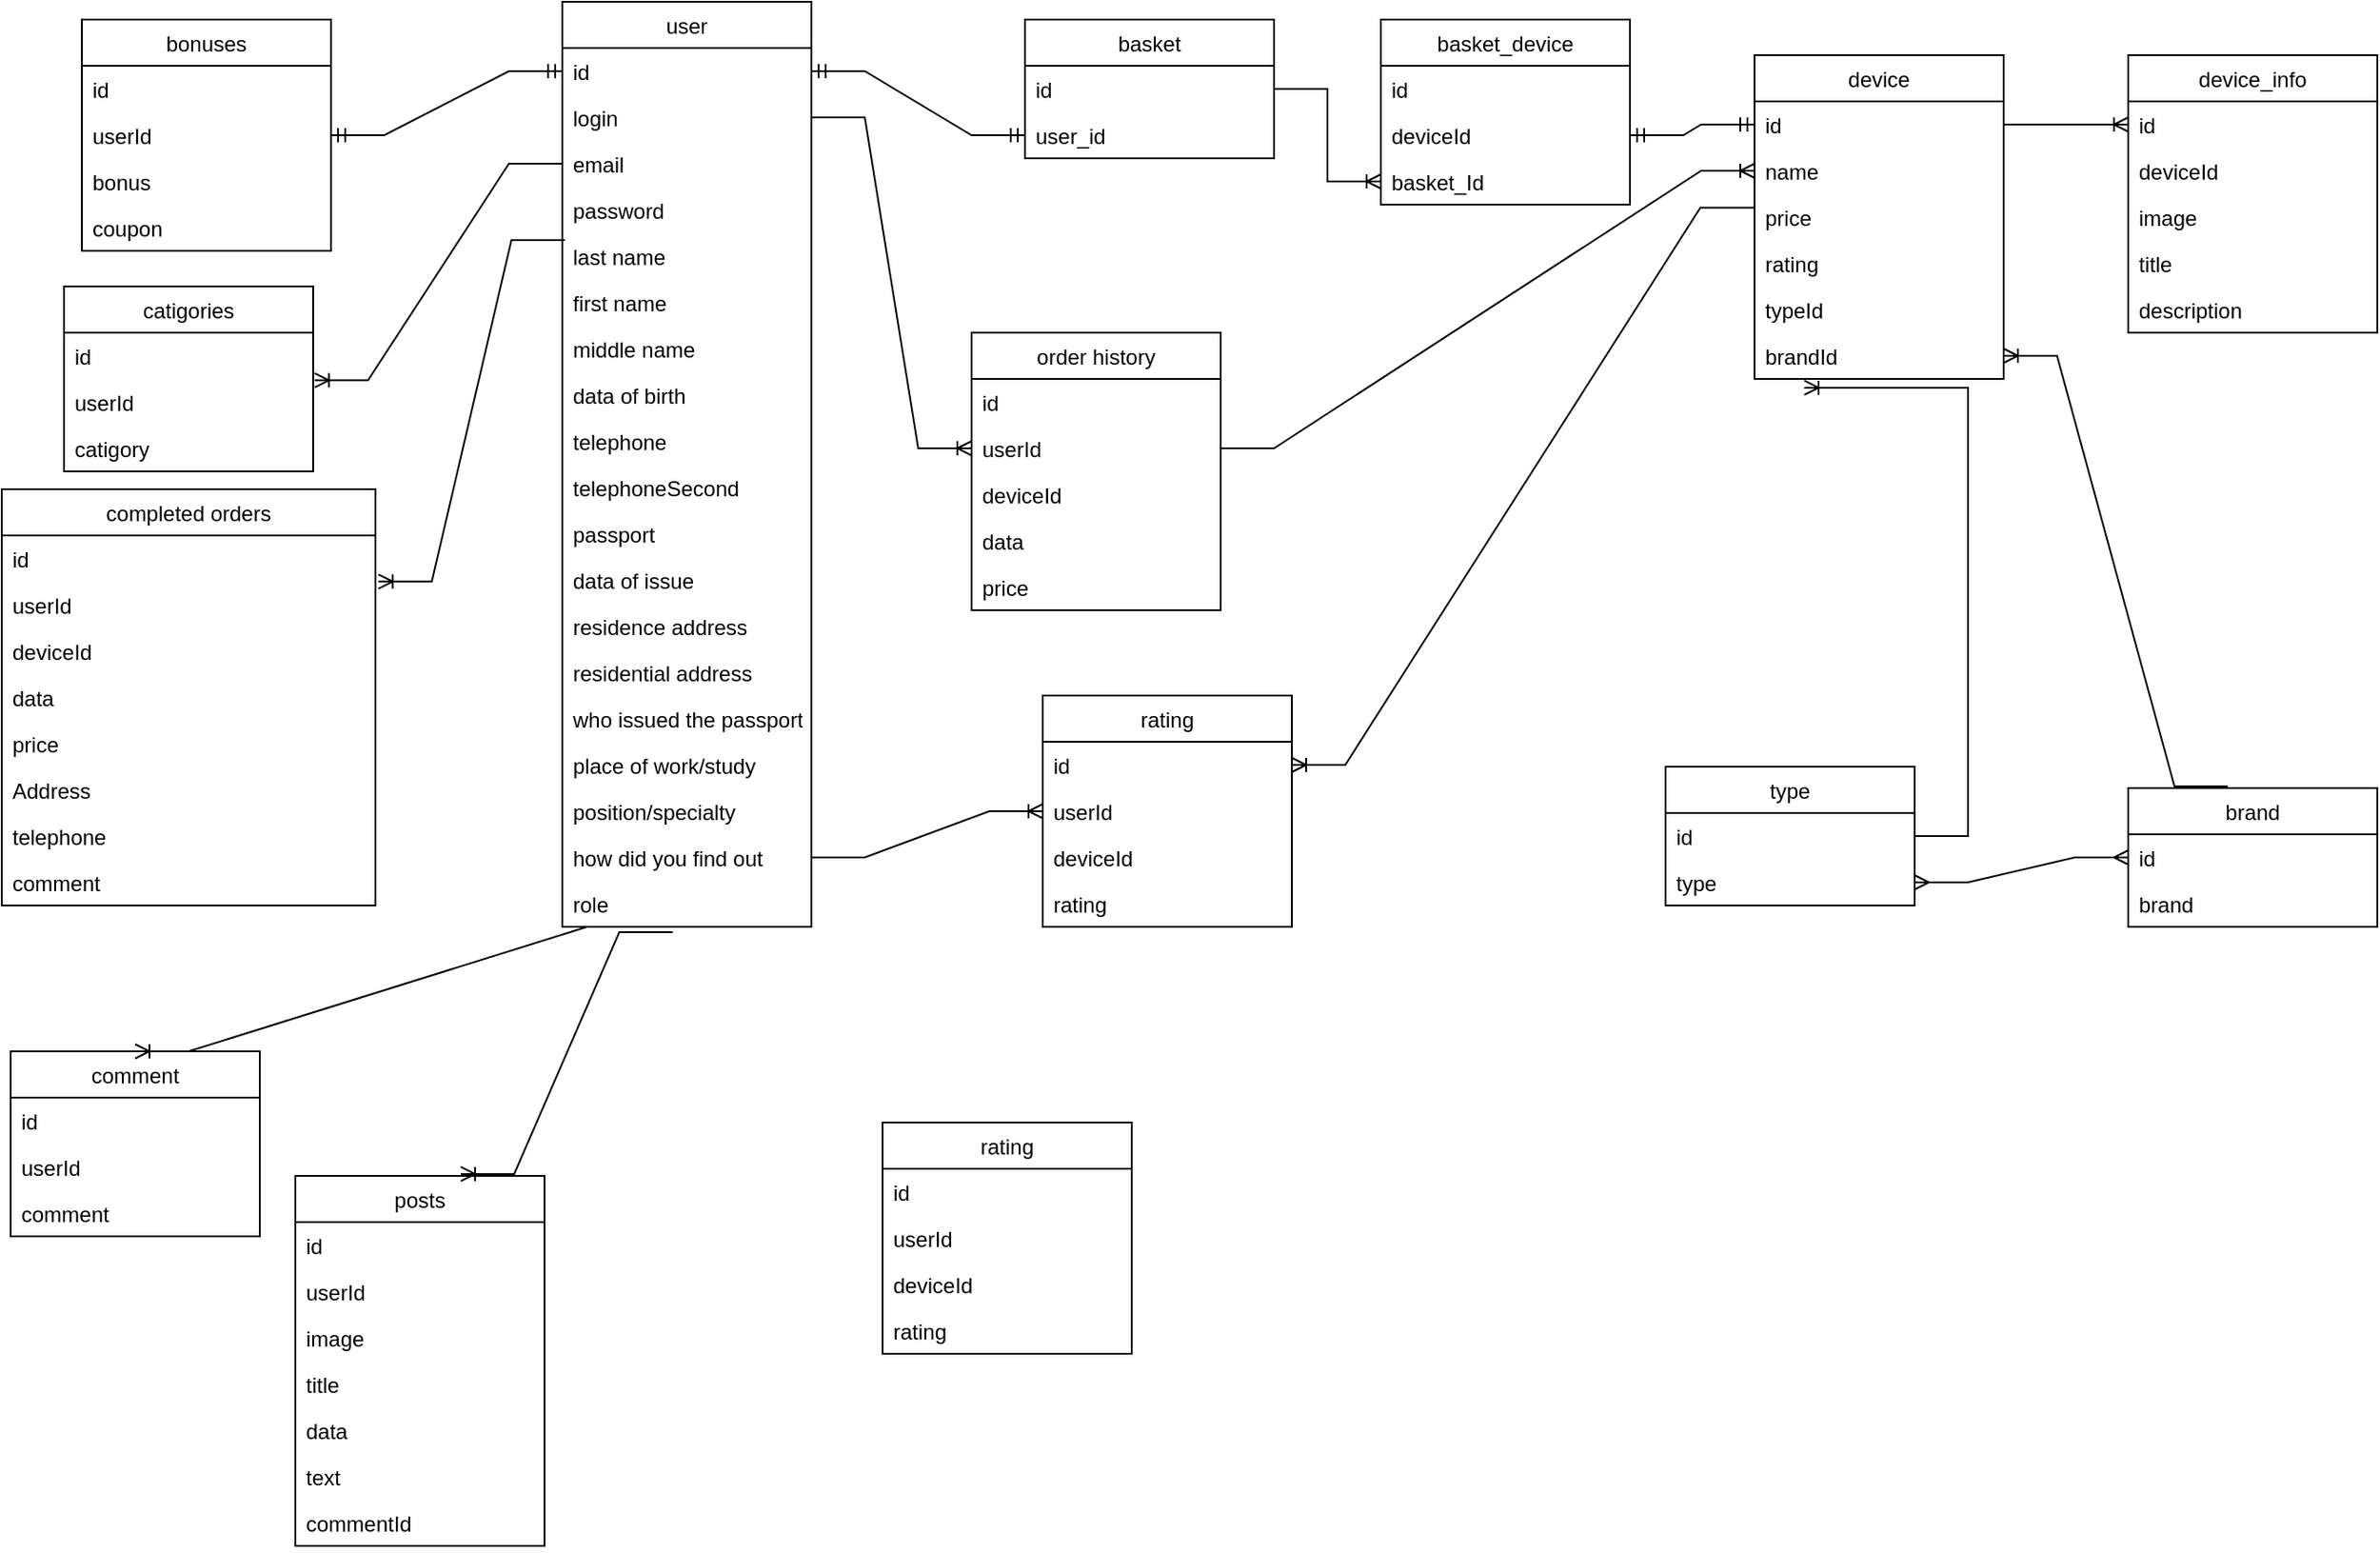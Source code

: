 <mxfile version="20.3.2" type="device" pages="2"><diagram id="C5RBs43oDa-KdzZeNtuy" name="Page-1"><mxGraphModel dx="1422" dy="794" grid="1" gridSize="10" guides="1" tooltips="1" connect="1" arrows="1" fold="1" page="1" pageScale="1" pageWidth="827" pageHeight="1169" math="0" shadow="0"><root><mxCell id="WIyWlLk6GJQsqaUBKTNV-0"/><mxCell id="WIyWlLk6GJQsqaUBKTNV-1" parent="WIyWlLk6GJQsqaUBKTNV-0"/><mxCell id="ghNdLfdbxL39OZwg7g19-14" value="user" style="swimlane;fontStyle=0;childLayout=stackLayout;horizontal=1;startSize=26;fillColor=none;horizontalStack=0;resizeParent=1;resizeParentMax=0;resizeLast=0;collapsible=1;marginBottom=0;" parent="WIyWlLk6GJQsqaUBKTNV-1" vertex="1"><mxGeometry x="370" y="90" width="140" height="520" as="geometry"/></mxCell><mxCell id="ghNdLfdbxL39OZwg7g19-15" value="id  " style="text;strokeColor=none;fillColor=none;align=left;verticalAlign=top;spacingLeft=4;spacingRight=4;overflow=hidden;rotatable=0;points=[[0,0.5],[1,0.5]];portConstraint=eastwest;" parent="ghNdLfdbxL39OZwg7g19-14" vertex="1"><mxGeometry y="26" width="140" height="26" as="geometry"/></mxCell><mxCell id="Iw-RVGYDjpEjKt_7zgf0-0" value="login" style="text;strokeColor=none;fillColor=none;align=left;verticalAlign=top;spacingLeft=4;spacingRight=4;overflow=hidden;rotatable=0;points=[[0,0.5],[1,0.5]];portConstraint=eastwest;" parent="ghNdLfdbxL39OZwg7g19-14" vertex="1"><mxGeometry y="52" width="140" height="26" as="geometry"/></mxCell><mxCell id="ghNdLfdbxL39OZwg7g19-16" value="email" style="text;strokeColor=none;fillColor=none;align=left;verticalAlign=top;spacingLeft=4;spacingRight=4;overflow=hidden;rotatable=0;points=[[0,0.5],[1,0.5]];portConstraint=eastwest;" parent="ghNdLfdbxL39OZwg7g19-14" vertex="1"><mxGeometry y="78" width="140" height="26" as="geometry"/></mxCell><mxCell id="ghNdLfdbxL39OZwg7g19-17" value="password" style="text;strokeColor=none;fillColor=none;align=left;verticalAlign=top;spacingLeft=4;spacingRight=4;overflow=hidden;rotatable=0;points=[[0,0.5],[1,0.5]];portConstraint=eastwest;" parent="ghNdLfdbxL39OZwg7g19-14" vertex="1"><mxGeometry y="104" width="140" height="26" as="geometry"/></mxCell><mxCell id="gpBPi2qCljNXhKlJ2-gn-1" value="last name" style="text;strokeColor=none;fillColor=none;align=left;verticalAlign=top;spacingLeft=4;spacingRight=4;overflow=hidden;rotatable=0;points=[[0,0.5],[1,0.5]];portConstraint=eastwest;" parent="ghNdLfdbxL39OZwg7g19-14" vertex="1"><mxGeometry y="130" width="140" height="26" as="geometry"/></mxCell><mxCell id="gpBPi2qCljNXhKlJ2-gn-2" value="first name" style="text;strokeColor=none;fillColor=none;align=left;verticalAlign=top;spacingLeft=4;spacingRight=4;overflow=hidden;rotatable=0;points=[[0,0.5],[1,0.5]];portConstraint=eastwest;" parent="ghNdLfdbxL39OZwg7g19-14" vertex="1"><mxGeometry y="156" width="140" height="26" as="geometry"/></mxCell><mxCell id="gpBPi2qCljNXhKlJ2-gn-3" value="middle name" style="text;strokeColor=none;fillColor=none;align=left;verticalAlign=top;spacingLeft=4;spacingRight=4;overflow=hidden;rotatable=0;points=[[0,0.5],[1,0.5]];portConstraint=eastwest;" parent="ghNdLfdbxL39OZwg7g19-14" vertex="1"><mxGeometry y="182" width="140" height="26" as="geometry"/></mxCell><mxCell id="gpBPi2qCljNXhKlJ2-gn-4" value="data of birth" style="text;strokeColor=none;fillColor=none;align=left;verticalAlign=top;spacingLeft=4;spacingRight=4;overflow=hidden;rotatable=0;points=[[0,0.5],[1,0.5]];portConstraint=eastwest;" parent="ghNdLfdbxL39OZwg7g19-14" vertex="1"><mxGeometry y="208" width="140" height="26" as="geometry"/></mxCell><mxCell id="gpBPi2qCljNXhKlJ2-gn-6" value="telephone" style="text;strokeColor=none;fillColor=none;align=left;verticalAlign=top;spacingLeft=4;spacingRight=4;overflow=hidden;rotatable=0;points=[[0,0.5],[1,0.5]];portConstraint=eastwest;" parent="ghNdLfdbxL39OZwg7g19-14" vertex="1"><mxGeometry y="234" width="140" height="26" as="geometry"/></mxCell><mxCell id="CqjVmgYUtNR0lFcBKLjJ-0" value="telephoneSecond" style="text;strokeColor=none;fillColor=none;align=left;verticalAlign=top;spacingLeft=4;spacingRight=4;overflow=hidden;rotatable=0;points=[[0,0.5],[1,0.5]];portConstraint=eastwest;" vertex="1" parent="ghNdLfdbxL39OZwg7g19-14"><mxGeometry y="260" width="140" height="26" as="geometry"/></mxCell><mxCell id="gpBPi2qCljNXhKlJ2-gn-8" value="passport" style="text;strokeColor=none;fillColor=none;align=left;verticalAlign=top;spacingLeft=4;spacingRight=4;overflow=hidden;rotatable=0;points=[[0,0.5],[1,0.5]];portConstraint=eastwest;" parent="ghNdLfdbxL39OZwg7g19-14" vertex="1"><mxGeometry y="286" width="140" height="26" as="geometry"/></mxCell><mxCell id="gpBPi2qCljNXhKlJ2-gn-7" value="data of issue" style="text;strokeColor=none;fillColor=none;align=left;verticalAlign=top;spacingLeft=4;spacingRight=4;overflow=hidden;rotatable=0;points=[[0,0.5],[1,0.5]];portConstraint=eastwest;" parent="ghNdLfdbxL39OZwg7g19-14" vertex="1"><mxGeometry y="312" width="140" height="26" as="geometry"/></mxCell><mxCell id="gpBPi2qCljNXhKlJ2-gn-9" value="residence address" style="text;strokeColor=none;fillColor=none;align=left;verticalAlign=top;spacingLeft=4;spacingRight=4;overflow=hidden;rotatable=0;points=[[0,0.5],[1,0.5]];portConstraint=eastwest;" parent="ghNdLfdbxL39OZwg7g19-14" vertex="1"><mxGeometry y="338" width="140" height="26" as="geometry"/></mxCell><mxCell id="gpBPi2qCljNXhKlJ2-gn-10" value="residential address" style="text;strokeColor=none;fillColor=none;align=left;verticalAlign=top;spacingLeft=4;spacingRight=4;overflow=hidden;rotatable=0;points=[[0,0.5],[1,0.5]];portConstraint=eastwest;" parent="ghNdLfdbxL39OZwg7g19-14" vertex="1"><mxGeometry y="364" width="140" height="26" as="geometry"/></mxCell><mxCell id="gpBPi2qCljNXhKlJ2-gn-12" value="who issued the passport" style="text;strokeColor=none;fillColor=none;align=left;verticalAlign=top;spacingLeft=4;spacingRight=4;overflow=hidden;rotatable=0;points=[[0,0.5],[1,0.5]];portConstraint=eastwest;" parent="ghNdLfdbxL39OZwg7g19-14" vertex="1"><mxGeometry y="390" width="140" height="26" as="geometry"/></mxCell><mxCell id="gpBPi2qCljNXhKlJ2-gn-14" value="place of work/study" style="text;strokeColor=none;fillColor=none;align=left;verticalAlign=top;spacingLeft=4;spacingRight=4;overflow=hidden;rotatable=0;points=[[0,0.5],[1,0.5]];portConstraint=eastwest;" parent="ghNdLfdbxL39OZwg7g19-14" vertex="1"><mxGeometry y="416" width="140" height="26" as="geometry"/></mxCell><mxCell id="gpBPi2qCljNXhKlJ2-gn-13" value="position/specialty" style="text;strokeColor=none;fillColor=none;align=left;verticalAlign=top;spacingLeft=4;spacingRight=4;overflow=hidden;rotatable=0;points=[[0,0.5],[1,0.5]];portConstraint=eastwest;" parent="ghNdLfdbxL39OZwg7g19-14" vertex="1"><mxGeometry y="442" width="140" height="26" as="geometry"/></mxCell><mxCell id="gpBPi2qCljNXhKlJ2-gn-5" value="how did you find out" style="text;strokeColor=none;fillColor=none;align=left;verticalAlign=top;spacingLeft=4;spacingRight=4;overflow=hidden;rotatable=0;points=[[0,0.5],[1,0.5]];portConstraint=eastwest;" parent="ghNdLfdbxL39OZwg7g19-14" vertex="1"><mxGeometry y="468" width="140" height="26" as="geometry"/></mxCell><mxCell id="ghNdLfdbxL39OZwg7g19-41" value="role" style="text;strokeColor=none;fillColor=none;align=left;verticalAlign=top;spacingLeft=4;spacingRight=4;overflow=hidden;rotatable=0;points=[[0,0.5],[1,0.5]];portConstraint=eastwest;" parent="ghNdLfdbxL39OZwg7g19-14" vertex="1"><mxGeometry y="494" width="140" height="26" as="geometry"/></mxCell><mxCell id="ghNdLfdbxL39OZwg7g19-18" value="basket" style="swimlane;fontStyle=0;childLayout=stackLayout;horizontal=1;startSize=26;fillColor=none;horizontalStack=0;resizeParent=1;resizeParentMax=0;resizeLast=0;collapsible=1;marginBottom=0;" parent="WIyWlLk6GJQsqaUBKTNV-1" vertex="1"><mxGeometry x="630" y="100" width="140" height="78" as="geometry"/></mxCell><mxCell id="ghNdLfdbxL39OZwg7g19-19" value="id" style="text;strokeColor=none;fillColor=none;align=left;verticalAlign=top;spacingLeft=4;spacingRight=4;overflow=hidden;rotatable=0;points=[[0,0.5],[1,0.5]];portConstraint=eastwest;" parent="ghNdLfdbxL39OZwg7g19-18" vertex="1"><mxGeometry y="26" width="140" height="26" as="geometry"/></mxCell><mxCell id="ghNdLfdbxL39OZwg7g19-20" value="user_id" style="text;strokeColor=none;fillColor=none;align=left;verticalAlign=top;spacingLeft=4;spacingRight=4;overflow=hidden;rotatable=0;points=[[0,0.5],[1,0.5]];portConstraint=eastwest;" parent="ghNdLfdbxL39OZwg7g19-18" vertex="1"><mxGeometry y="52" width="140" height="26" as="geometry"/></mxCell><mxCell id="ghNdLfdbxL39OZwg7g19-22" value="type" style="swimlane;fontStyle=0;childLayout=stackLayout;horizontal=1;startSize=26;fillColor=none;horizontalStack=0;resizeParent=1;resizeParentMax=0;resizeLast=0;collapsible=1;marginBottom=0;" parent="WIyWlLk6GJQsqaUBKTNV-1" vertex="1"><mxGeometry x="990" y="520" width="140" height="78" as="geometry"/></mxCell><mxCell id="ghNdLfdbxL39OZwg7g19-23" value="id" style="text;strokeColor=none;fillColor=none;align=left;verticalAlign=top;spacingLeft=4;spacingRight=4;overflow=hidden;rotatable=0;points=[[0,0.5],[1,0.5]];portConstraint=eastwest;" parent="ghNdLfdbxL39OZwg7g19-22" vertex="1"><mxGeometry y="26" width="140" height="26" as="geometry"/></mxCell><mxCell id="ghNdLfdbxL39OZwg7g19-24" value="type" style="text;strokeColor=none;fillColor=none;align=left;verticalAlign=top;spacingLeft=4;spacingRight=4;overflow=hidden;rotatable=0;points=[[0,0.5],[1,0.5]];portConstraint=eastwest;" parent="ghNdLfdbxL39OZwg7g19-22" vertex="1"><mxGeometry y="52" width="140" height="26" as="geometry"/></mxCell><mxCell id="ghNdLfdbxL39OZwg7g19-26" value="device" style="swimlane;fontStyle=0;childLayout=stackLayout;horizontal=1;startSize=26;fillColor=none;horizontalStack=0;resizeParent=1;resizeParentMax=0;resizeLast=0;collapsible=1;marginBottom=0;" parent="WIyWlLk6GJQsqaUBKTNV-1" vertex="1"><mxGeometry x="1040" y="120" width="140" height="182" as="geometry"/></mxCell><mxCell id="ghNdLfdbxL39OZwg7g19-27" value="id" style="text;strokeColor=none;fillColor=none;align=left;verticalAlign=top;spacingLeft=4;spacingRight=4;overflow=hidden;rotatable=0;points=[[0,0.5],[1,0.5]];portConstraint=eastwest;" parent="ghNdLfdbxL39OZwg7g19-26" vertex="1"><mxGeometry y="26" width="140" height="26" as="geometry"/></mxCell><mxCell id="ghNdLfdbxL39OZwg7g19-28" value="name" style="text;strokeColor=none;fillColor=none;align=left;verticalAlign=top;spacingLeft=4;spacingRight=4;overflow=hidden;rotatable=0;points=[[0,0.5],[1,0.5]];portConstraint=eastwest;" parent="ghNdLfdbxL39OZwg7g19-26" vertex="1"><mxGeometry y="52" width="140" height="26" as="geometry"/></mxCell><mxCell id="ghNdLfdbxL39OZwg7g19-44" value="price" style="text;strokeColor=none;fillColor=none;align=left;verticalAlign=top;spacingLeft=4;spacingRight=4;overflow=hidden;rotatable=0;points=[[0,0.5],[1,0.5]];portConstraint=eastwest;" parent="ghNdLfdbxL39OZwg7g19-26" vertex="1"><mxGeometry y="78" width="140" height="26" as="geometry"/></mxCell><mxCell id="ghNdLfdbxL39OZwg7g19-46" value="rating" style="text;strokeColor=none;fillColor=none;align=left;verticalAlign=top;spacingLeft=4;spacingRight=4;overflow=hidden;rotatable=0;points=[[0,0.5],[1,0.5]];portConstraint=eastwest;" parent="ghNdLfdbxL39OZwg7g19-26" vertex="1"><mxGeometry y="104" width="140" height="26" as="geometry"/></mxCell><mxCell id="ghNdLfdbxL39OZwg7g19-45" value="typeId" style="text;strokeColor=none;fillColor=none;align=left;verticalAlign=top;spacingLeft=4;spacingRight=4;overflow=hidden;rotatable=0;points=[[0,0.5],[1,0.5]];portConstraint=eastwest;" parent="ghNdLfdbxL39OZwg7g19-26" vertex="1"><mxGeometry y="130" width="140" height="26" as="geometry"/></mxCell><mxCell id="ghNdLfdbxL39OZwg7g19-29" value="brandId" style="text;strokeColor=none;fillColor=none;align=left;verticalAlign=top;spacingLeft=4;spacingRight=4;overflow=hidden;rotatable=0;points=[[0,0.5],[1,0.5]];portConstraint=eastwest;" parent="ghNdLfdbxL39OZwg7g19-26" vertex="1"><mxGeometry y="156" width="140" height="26" as="geometry"/></mxCell><mxCell id="ghNdLfdbxL39OZwg7g19-47" value="brand" style="swimlane;fontStyle=0;childLayout=stackLayout;horizontal=1;startSize=26;fillColor=none;horizontalStack=0;resizeParent=1;resizeParentMax=0;resizeLast=0;collapsible=1;marginBottom=0;" parent="WIyWlLk6GJQsqaUBKTNV-1" vertex="1"><mxGeometry x="1250" y="532" width="140" height="78" as="geometry"/></mxCell><mxCell id="ghNdLfdbxL39OZwg7g19-48" value="id" style="text;strokeColor=none;fillColor=none;align=left;verticalAlign=top;spacingLeft=4;spacingRight=4;overflow=hidden;rotatable=0;points=[[0,0.5],[1,0.5]];portConstraint=eastwest;" parent="ghNdLfdbxL39OZwg7g19-47" vertex="1"><mxGeometry y="26" width="140" height="26" as="geometry"/></mxCell><mxCell id="ghNdLfdbxL39OZwg7g19-49" value="brand" style="text;strokeColor=none;fillColor=none;align=left;verticalAlign=top;spacingLeft=4;spacingRight=4;overflow=hidden;rotatable=0;points=[[0,0.5],[1,0.5]];portConstraint=eastwest;" parent="ghNdLfdbxL39OZwg7g19-47" vertex="1"><mxGeometry y="52" width="140" height="26" as="geometry"/></mxCell><mxCell id="ghNdLfdbxL39OZwg7g19-52" value="" style="edgeStyle=entityRelationEdgeStyle;fontSize=12;html=1;endArrow=ERmandOne;startArrow=ERmandOne;rounded=0;entryX=0;entryY=0.5;entryDx=0;entryDy=0;" parent="WIyWlLk6GJQsqaUBKTNV-1" source="ghNdLfdbxL39OZwg7g19-15" target="ghNdLfdbxL39OZwg7g19-20" edge="1"><mxGeometry width="100" height="100" relative="1" as="geometry"><mxPoint x="670" y="270" as="sourcePoint"/><mxPoint x="730" y="160" as="targetPoint"/></mxGeometry></mxCell><mxCell id="ghNdLfdbxL39OZwg7g19-53" value="" style="edgeStyle=entityRelationEdgeStyle;fontSize=12;html=1;endArrow=ERoneToMany;rounded=0;entryX=0.2;entryY=1.192;entryDx=0;entryDy=0;entryPerimeter=0;" parent="WIyWlLk6GJQsqaUBKTNV-1" source="ghNdLfdbxL39OZwg7g19-23" target="ghNdLfdbxL39OZwg7g19-29" edge="1"><mxGeometry width="100" height="100" relative="1" as="geometry"><mxPoint x="950" y="350" as="sourcePoint"/><mxPoint x="1050" y="250" as="targetPoint"/></mxGeometry></mxCell><mxCell id="ghNdLfdbxL39OZwg7g19-54" value="" style="edgeStyle=entityRelationEdgeStyle;fontSize=12;html=1;endArrow=ERoneToMany;rounded=0;exitX=0.4;exitY=-0.013;exitDx=0;exitDy=0;exitPerimeter=0;" parent="WIyWlLk6GJQsqaUBKTNV-1" source="ghNdLfdbxL39OZwg7g19-47" target="ghNdLfdbxL39OZwg7g19-29" edge="1"><mxGeometry width="100" height="100" relative="1" as="geometry"><mxPoint x="1150" y="430" as="sourcePoint"/><mxPoint x="991.12" y="250.514" as="targetPoint"/></mxGeometry></mxCell><mxCell id="ghNdLfdbxL39OZwg7g19-55" value="" style="edgeStyle=entityRelationEdgeStyle;fontSize=12;html=1;endArrow=ERmany;startArrow=ERmany;rounded=0;exitX=1;exitY=0.5;exitDx=0;exitDy=0;" parent="WIyWlLk6GJQsqaUBKTNV-1" source="ghNdLfdbxL39OZwg7g19-24" target="ghNdLfdbxL39OZwg7g19-48" edge="1"><mxGeometry width="100" height="100" relative="1" as="geometry"><mxPoint x="720" y="280" as="sourcePoint"/><mxPoint x="820" y="180" as="targetPoint"/></mxGeometry></mxCell><mxCell id="ghNdLfdbxL39OZwg7g19-57" value="device_info" style="swimlane;fontStyle=0;childLayout=stackLayout;horizontal=1;startSize=26;fillColor=none;horizontalStack=0;resizeParent=1;resizeParentMax=0;resizeLast=0;collapsible=1;marginBottom=0;" parent="WIyWlLk6GJQsqaUBKTNV-1" vertex="1"><mxGeometry x="1250" y="120" width="140" height="156" as="geometry"/></mxCell><mxCell id="ghNdLfdbxL39OZwg7g19-58" value="id" style="text;strokeColor=none;fillColor=none;align=left;verticalAlign=top;spacingLeft=4;spacingRight=4;overflow=hidden;rotatable=0;points=[[0,0.5],[1,0.5]];portConstraint=eastwest;" parent="ghNdLfdbxL39OZwg7g19-57" vertex="1"><mxGeometry y="26" width="140" height="26" as="geometry"/></mxCell><mxCell id="ghNdLfdbxL39OZwg7g19-61" value="deviceId" style="text;strokeColor=none;fillColor=none;align=left;verticalAlign=top;spacingLeft=4;spacingRight=4;overflow=hidden;rotatable=0;points=[[0,0.5],[1,0.5]];portConstraint=eastwest;" parent="ghNdLfdbxL39OZwg7g19-57" vertex="1"><mxGeometry y="52" width="140" height="26" as="geometry"/></mxCell><mxCell id="gpBPi2qCljNXhKlJ2-gn-0" value="image" style="text;strokeColor=none;fillColor=none;align=left;verticalAlign=top;spacingLeft=4;spacingRight=4;overflow=hidden;rotatable=0;points=[[0,0.5],[1,0.5]];portConstraint=eastwest;" parent="ghNdLfdbxL39OZwg7g19-57" vertex="1"><mxGeometry y="78" width="140" height="26" as="geometry"/></mxCell><mxCell id="ghNdLfdbxL39OZwg7g19-62" value="title" style="text;strokeColor=none;fillColor=none;align=left;verticalAlign=top;spacingLeft=4;spacingRight=4;overflow=hidden;rotatable=0;points=[[0,0.5],[1,0.5]];portConstraint=eastwest;" parent="ghNdLfdbxL39OZwg7g19-57" vertex="1"><mxGeometry y="104" width="140" height="26" as="geometry"/></mxCell><mxCell id="ghNdLfdbxL39OZwg7g19-59" value="description" style="text;strokeColor=none;fillColor=none;align=left;verticalAlign=top;spacingLeft=4;spacingRight=4;overflow=hidden;rotatable=0;points=[[0,0.5],[1,0.5]];portConstraint=eastwest;" parent="ghNdLfdbxL39OZwg7g19-57" vertex="1"><mxGeometry y="130" width="140" height="26" as="geometry"/></mxCell><mxCell id="ghNdLfdbxL39OZwg7g19-60" value="" style="edgeStyle=entityRelationEdgeStyle;fontSize=12;html=1;endArrow=ERoneToMany;rounded=0;" parent="WIyWlLk6GJQsqaUBKTNV-1" source="ghNdLfdbxL39OZwg7g19-27" target="ghNdLfdbxL39OZwg7g19-58" edge="1"><mxGeometry width="100" height="100" relative="1" as="geometry"><mxPoint x="1270" y="370" as="sourcePoint"/><mxPoint x="1170" y="190" as="targetPoint"/></mxGeometry></mxCell><mxCell id="ghNdLfdbxL39OZwg7g19-63" value="basket_device" style="swimlane;fontStyle=0;childLayout=stackLayout;horizontal=1;startSize=26;fillColor=none;horizontalStack=0;resizeParent=1;resizeParentMax=0;resizeLast=0;collapsible=1;marginBottom=0;" parent="WIyWlLk6GJQsqaUBKTNV-1" vertex="1"><mxGeometry x="830" y="100" width="140" height="104" as="geometry"/></mxCell><mxCell id="ghNdLfdbxL39OZwg7g19-64" value="id" style="text;strokeColor=none;fillColor=none;align=left;verticalAlign=top;spacingLeft=4;spacingRight=4;overflow=hidden;rotatable=0;points=[[0,0.5],[1,0.5]];portConstraint=eastwest;" parent="ghNdLfdbxL39OZwg7g19-63" vertex="1"><mxGeometry y="26" width="140" height="26" as="geometry"/></mxCell><mxCell id="ghNdLfdbxL39OZwg7g19-66" value="deviceId" style="text;strokeColor=none;fillColor=none;align=left;verticalAlign=top;spacingLeft=4;spacingRight=4;overflow=hidden;rotatable=0;points=[[0,0.5],[1,0.5]];portConstraint=eastwest;" parent="ghNdLfdbxL39OZwg7g19-63" vertex="1"><mxGeometry y="52" width="140" height="26" as="geometry"/></mxCell><mxCell id="ghNdLfdbxL39OZwg7g19-65" value="basket_Id" style="text;strokeColor=none;fillColor=none;align=left;verticalAlign=top;spacingLeft=4;spacingRight=4;overflow=hidden;rotatable=0;points=[[0,0.5],[1,0.5]];portConstraint=eastwest;" parent="ghNdLfdbxL39OZwg7g19-63" vertex="1"><mxGeometry y="78" width="140" height="26" as="geometry"/></mxCell><mxCell id="ghNdLfdbxL39OZwg7g19-67" value="" style="edgeStyle=entityRelationEdgeStyle;fontSize=12;html=1;endArrow=ERmandOne;startArrow=ERmandOne;rounded=0;entryX=0;entryY=0.5;entryDx=0;entryDy=0;" parent="WIyWlLk6GJQsqaUBKTNV-1" source="ghNdLfdbxL39OZwg7g19-66" target="ghNdLfdbxL39OZwg7g19-27" edge="1"><mxGeometry width="100" height="100" relative="1" as="geometry"><mxPoint x="860" y="240" as="sourcePoint"/><mxPoint x="900" y="266" as="targetPoint"/></mxGeometry></mxCell><mxCell id="ghNdLfdbxL39OZwg7g19-69" value="" style="edgeStyle=entityRelationEdgeStyle;fontSize=12;html=1;endArrow=ERoneToMany;rounded=0;" parent="WIyWlLk6GJQsqaUBKTNV-1" source="ghNdLfdbxL39OZwg7g19-19" target="ghNdLfdbxL39OZwg7g19-65" edge="1"><mxGeometry width="100" height="100" relative="1" as="geometry"><mxPoint x="700" y="350" as="sourcePoint"/><mxPoint x="740" y="220" as="targetPoint"/></mxGeometry></mxCell><mxCell id="ghNdLfdbxL39OZwg7g19-70" value="rating" style="swimlane;fontStyle=0;childLayout=stackLayout;horizontal=1;startSize=26;fillColor=none;horizontalStack=0;resizeParent=1;resizeParentMax=0;resizeLast=0;collapsible=1;marginBottom=0;" parent="WIyWlLk6GJQsqaUBKTNV-1" vertex="1"><mxGeometry x="640" y="480" width="140" height="130" as="geometry"/></mxCell><mxCell id="ghNdLfdbxL39OZwg7g19-71" value="id" style="text;strokeColor=none;fillColor=none;align=left;verticalAlign=top;spacingLeft=4;spacingRight=4;overflow=hidden;rotatable=0;points=[[0,0.5],[1,0.5]];portConstraint=eastwest;" parent="ghNdLfdbxL39OZwg7g19-70" vertex="1"><mxGeometry y="26" width="140" height="26" as="geometry"/></mxCell><mxCell id="ghNdLfdbxL39OZwg7g19-74" value="userId" style="text;strokeColor=none;fillColor=none;align=left;verticalAlign=top;spacingLeft=4;spacingRight=4;overflow=hidden;rotatable=0;points=[[0,0.5],[1,0.5]];portConstraint=eastwest;" parent="ghNdLfdbxL39OZwg7g19-70" vertex="1"><mxGeometry y="52" width="140" height="26" as="geometry"/></mxCell><mxCell id="ghNdLfdbxL39OZwg7g19-73" value="deviceId" style="text;strokeColor=none;fillColor=none;align=left;verticalAlign=top;spacingLeft=4;spacingRight=4;overflow=hidden;rotatable=0;points=[[0,0.5],[1,0.5]];portConstraint=eastwest;" parent="ghNdLfdbxL39OZwg7g19-70" vertex="1"><mxGeometry y="78" width="140" height="26" as="geometry"/></mxCell><mxCell id="ghNdLfdbxL39OZwg7g19-72" value="rating" style="text;strokeColor=none;fillColor=none;align=left;verticalAlign=top;spacingLeft=4;spacingRight=4;overflow=hidden;rotatable=0;points=[[0,0.5],[1,0.5]];portConstraint=eastwest;" parent="ghNdLfdbxL39OZwg7g19-70" vertex="1"><mxGeometry y="104" width="140" height="26" as="geometry"/></mxCell><mxCell id="ghNdLfdbxL39OZwg7g19-75" value="" style="edgeStyle=entityRelationEdgeStyle;fontSize=12;html=1;endArrow=ERoneToMany;rounded=0;exitX=1;exitY=0.5;exitDx=0;exitDy=0;" parent="WIyWlLk6GJQsqaUBKTNV-1" source="gpBPi2qCljNXhKlJ2-gn-5" target="ghNdLfdbxL39OZwg7g19-74" edge="1"><mxGeometry width="100" height="100" relative="1" as="geometry"><mxPoint x="620" y="220" as="sourcePoint"/><mxPoint x="680" y="272.0" as="targetPoint"/></mxGeometry></mxCell><mxCell id="ghNdLfdbxL39OZwg7g19-76" value="" style="edgeStyle=entityRelationEdgeStyle;fontSize=12;html=1;endArrow=ERoneToMany;rounded=0;exitX=-0.003;exitY=0.296;exitDx=0;exitDy=0;exitPerimeter=0;" parent="WIyWlLk6GJQsqaUBKTNV-1" source="ghNdLfdbxL39OZwg7g19-44" target="ghNdLfdbxL39OZwg7g19-71" edge="1"><mxGeometry width="100" height="100" relative="1" as="geometry"><mxPoint x="760" y="220" as="sourcePoint"/><mxPoint x="820" y="272.0" as="targetPoint"/></mxGeometry></mxCell><mxCell id="gpBPi2qCljNXhKlJ2-gn-15" value="order history" style="swimlane;fontStyle=0;childLayout=stackLayout;horizontal=1;startSize=26;fillColor=none;horizontalStack=0;resizeParent=1;resizeParentMax=0;resizeLast=0;collapsible=1;marginBottom=0;" parent="WIyWlLk6GJQsqaUBKTNV-1" vertex="1"><mxGeometry x="600" y="276" width="140" height="156" as="geometry"/></mxCell><mxCell id="gpBPi2qCljNXhKlJ2-gn-16" value="id" style="text;strokeColor=none;fillColor=none;align=left;verticalAlign=top;spacingLeft=4;spacingRight=4;overflow=hidden;rotatable=0;points=[[0,0.5],[1,0.5]];portConstraint=eastwest;" parent="gpBPi2qCljNXhKlJ2-gn-15" vertex="1"><mxGeometry y="26" width="140" height="26" as="geometry"/></mxCell><mxCell id="gpBPi2qCljNXhKlJ2-gn-17" value="userId" style="text;strokeColor=none;fillColor=none;align=left;verticalAlign=top;spacingLeft=4;spacingRight=4;overflow=hidden;rotatable=0;points=[[0,0.5],[1,0.5]];portConstraint=eastwest;" parent="gpBPi2qCljNXhKlJ2-gn-15" vertex="1"><mxGeometry y="52" width="140" height="26" as="geometry"/></mxCell><mxCell id="gpBPi2qCljNXhKlJ2-gn-18" value="deviceId" style="text;strokeColor=none;fillColor=none;align=left;verticalAlign=top;spacingLeft=4;spacingRight=4;overflow=hidden;rotatable=0;points=[[0,0.5],[1,0.5]];portConstraint=eastwest;" parent="gpBPi2qCljNXhKlJ2-gn-15" vertex="1"><mxGeometry y="78" width="140" height="26" as="geometry"/></mxCell><mxCell id="gpBPi2qCljNXhKlJ2-gn-40" value="data" style="text;strokeColor=none;fillColor=none;align=left;verticalAlign=top;spacingLeft=4;spacingRight=4;overflow=hidden;rotatable=0;points=[[0,0.5],[1,0.5]];portConstraint=eastwest;" parent="gpBPi2qCljNXhKlJ2-gn-15" vertex="1"><mxGeometry y="104" width="140" height="26" as="geometry"/></mxCell><mxCell id="gpBPi2qCljNXhKlJ2-gn-19" value="price" style="text;strokeColor=none;fillColor=none;align=left;verticalAlign=top;spacingLeft=4;spacingRight=4;overflow=hidden;rotatable=0;points=[[0,0.5],[1,0.5]];portConstraint=eastwest;" parent="gpBPi2qCljNXhKlJ2-gn-15" vertex="1"><mxGeometry y="130" width="140" height="26" as="geometry"/></mxCell><mxCell id="gpBPi2qCljNXhKlJ2-gn-21" value="" style="edgeStyle=entityRelationEdgeStyle;fontSize=12;html=1;endArrow=ERoneToMany;rounded=0;" parent="WIyWlLk6GJQsqaUBKTNV-1" source="Iw-RVGYDjpEjKt_7zgf0-0" target="gpBPi2qCljNXhKlJ2-gn-17" edge="1"><mxGeometry width="100" height="100" relative="1" as="geometry"><mxPoint x="570" y="400" as="sourcePoint"/><mxPoint x="670" y="300" as="targetPoint"/></mxGeometry></mxCell><mxCell id="gpBPi2qCljNXhKlJ2-gn-22" value="" style="edgeStyle=entityRelationEdgeStyle;fontSize=12;html=1;endArrow=ERoneToMany;rounded=0;entryX=0;entryY=0.5;entryDx=0;entryDy=0;exitX=1;exitY=0.5;exitDx=0;exitDy=0;" parent="WIyWlLk6GJQsqaUBKTNV-1" source="gpBPi2qCljNXhKlJ2-gn-17" target="ghNdLfdbxL39OZwg7g19-28" edge="1"><mxGeometry width="100" height="100" relative="1" as="geometry"><mxPoint x="800" y="290" as="sourcePoint"/><mxPoint x="900" y="460" as="targetPoint"/></mxGeometry></mxCell><mxCell id="gpBPi2qCljNXhKlJ2-gn-23" value="bonuses" style="swimlane;fontStyle=0;childLayout=stackLayout;horizontal=1;startSize=26;fillColor=none;horizontalStack=0;resizeParent=1;resizeParentMax=0;resizeLast=0;collapsible=1;marginBottom=0;" parent="WIyWlLk6GJQsqaUBKTNV-1" vertex="1"><mxGeometry x="100" y="100" width="140" height="130" as="geometry"/></mxCell><mxCell id="gpBPi2qCljNXhKlJ2-gn-24" value="id" style="text;strokeColor=none;fillColor=none;align=left;verticalAlign=top;spacingLeft=4;spacingRight=4;overflow=hidden;rotatable=0;points=[[0,0.5],[1,0.5]];portConstraint=eastwest;" parent="gpBPi2qCljNXhKlJ2-gn-23" vertex="1"><mxGeometry y="26" width="140" height="26" as="geometry"/></mxCell><mxCell id="gpBPi2qCljNXhKlJ2-gn-25" value="userId" style="text;strokeColor=none;fillColor=none;align=left;verticalAlign=top;spacingLeft=4;spacingRight=4;overflow=hidden;rotatable=0;points=[[0,0.5],[1,0.5]];portConstraint=eastwest;" parent="gpBPi2qCljNXhKlJ2-gn-23" vertex="1"><mxGeometry y="52" width="140" height="26" as="geometry"/></mxCell><mxCell id="gpBPi2qCljNXhKlJ2-gn-26" value="bonus" style="text;strokeColor=none;fillColor=none;align=left;verticalAlign=top;spacingLeft=4;spacingRight=4;overflow=hidden;rotatable=0;points=[[0,0.5],[1,0.5]];portConstraint=eastwest;" parent="gpBPi2qCljNXhKlJ2-gn-23" vertex="1"><mxGeometry y="78" width="140" height="26" as="geometry"/></mxCell><mxCell id="gpBPi2qCljNXhKlJ2-gn-27" value="coupon" style="text;strokeColor=none;fillColor=none;align=left;verticalAlign=top;spacingLeft=4;spacingRight=4;overflow=hidden;rotatable=0;points=[[0,0.5],[1,0.5]];portConstraint=eastwest;" parent="gpBPi2qCljNXhKlJ2-gn-23" vertex="1"><mxGeometry y="104" width="140" height="26" as="geometry"/></mxCell><mxCell id="gpBPi2qCljNXhKlJ2-gn-28" value="" style="edgeStyle=entityRelationEdgeStyle;fontSize=12;html=1;endArrow=ERmandOne;startArrow=ERmandOne;rounded=0;" parent="WIyWlLk6GJQsqaUBKTNV-1" source="gpBPi2qCljNXhKlJ2-gn-25" target="ghNdLfdbxL39OZwg7g19-15" edge="1"><mxGeometry width="100" height="100" relative="1" as="geometry"><mxPoint x="150" y="420" as="sourcePoint"/><mxPoint x="250" y="320" as="targetPoint"/></mxGeometry></mxCell><mxCell id="gpBPi2qCljNXhKlJ2-gn-30" value="posts" style="swimlane;fontStyle=0;childLayout=stackLayout;horizontal=1;startSize=26;fillColor=none;horizontalStack=0;resizeParent=1;resizeParentMax=0;resizeLast=0;collapsible=1;marginBottom=0;" parent="WIyWlLk6GJQsqaUBKTNV-1" vertex="1"><mxGeometry x="220" y="750" width="140" height="208" as="geometry"/></mxCell><mxCell id="gpBPi2qCljNXhKlJ2-gn-31" value="id" style="text;strokeColor=none;fillColor=none;align=left;verticalAlign=top;spacingLeft=4;spacingRight=4;overflow=hidden;rotatable=0;points=[[0,0.5],[1,0.5]];portConstraint=eastwest;" parent="gpBPi2qCljNXhKlJ2-gn-30" vertex="1"><mxGeometry y="26" width="140" height="26" as="geometry"/></mxCell><mxCell id="gpBPi2qCljNXhKlJ2-gn-32" value="userId" style="text;strokeColor=none;fillColor=none;align=left;verticalAlign=top;spacingLeft=4;spacingRight=4;overflow=hidden;rotatable=0;points=[[0,0.5],[1,0.5]];portConstraint=eastwest;" parent="gpBPi2qCljNXhKlJ2-gn-30" vertex="1"><mxGeometry y="52" width="140" height="26" as="geometry"/></mxCell><mxCell id="gpBPi2qCljNXhKlJ2-gn-33" value="image" style="text;strokeColor=none;fillColor=none;align=left;verticalAlign=top;spacingLeft=4;spacingRight=4;overflow=hidden;rotatable=0;points=[[0,0.5],[1,0.5]];portConstraint=eastwest;" parent="gpBPi2qCljNXhKlJ2-gn-30" vertex="1"><mxGeometry y="78" width="140" height="26" as="geometry"/></mxCell><mxCell id="gpBPi2qCljNXhKlJ2-gn-36" value="title" style="text;strokeColor=none;fillColor=none;align=left;verticalAlign=top;spacingLeft=4;spacingRight=4;overflow=hidden;rotatable=0;points=[[0,0.5],[1,0.5]];portConstraint=eastwest;" parent="gpBPi2qCljNXhKlJ2-gn-30" vertex="1"><mxGeometry y="104" width="140" height="26" as="geometry"/></mxCell><mxCell id="gpBPi2qCljNXhKlJ2-gn-37" value="data" style="text;strokeColor=none;fillColor=none;align=left;verticalAlign=top;spacingLeft=4;spacingRight=4;overflow=hidden;rotatable=0;points=[[0,0.5],[1,0.5]];portConstraint=eastwest;" parent="gpBPi2qCljNXhKlJ2-gn-30" vertex="1"><mxGeometry y="130" width="140" height="26" as="geometry"/></mxCell><mxCell id="gpBPi2qCljNXhKlJ2-gn-35" value="text" style="text;strokeColor=none;fillColor=none;align=left;verticalAlign=top;spacingLeft=4;spacingRight=4;overflow=hidden;rotatable=0;points=[[0,0.5],[1,0.5]];portConstraint=eastwest;" parent="gpBPi2qCljNXhKlJ2-gn-30" vertex="1"><mxGeometry y="156" width="140" height="26" as="geometry"/></mxCell><mxCell id="gpBPi2qCljNXhKlJ2-gn-34" value="commentId" style="text;strokeColor=none;fillColor=none;align=left;verticalAlign=top;spacingLeft=4;spacingRight=4;overflow=hidden;rotatable=0;points=[[0,0.5],[1,0.5]];portConstraint=eastwest;" parent="gpBPi2qCljNXhKlJ2-gn-30" vertex="1"><mxGeometry y="182" width="140" height="26" as="geometry"/></mxCell><mxCell id="gpBPi2qCljNXhKlJ2-gn-39" value="" style="edgeStyle=entityRelationEdgeStyle;fontSize=12;html=1;endArrow=ERoneToMany;rounded=0;entryX=0.664;entryY=-0.005;entryDx=0;entryDy=0;exitX=0.443;exitY=1.115;exitDx=0;exitDy=0;exitPerimeter=0;entryPerimeter=0;" parent="WIyWlLk6GJQsqaUBKTNV-1" source="ghNdLfdbxL39OZwg7g19-41" target="gpBPi2qCljNXhKlJ2-gn-30" edge="1"><mxGeometry width="100" height="100" relative="1" as="geometry"><mxPoint x="260" y="190" as="sourcePoint"/><mxPoint x="330" y="280" as="targetPoint"/></mxGeometry></mxCell><mxCell id="gpBPi2qCljNXhKlJ2-gn-41" value="catigories" style="swimlane;fontStyle=0;childLayout=stackLayout;horizontal=1;startSize=26;fillColor=none;horizontalStack=0;resizeParent=1;resizeParentMax=0;resizeLast=0;collapsible=1;marginBottom=0;" parent="WIyWlLk6GJQsqaUBKTNV-1" vertex="1"><mxGeometry x="90" y="250" width="140" height="104" as="geometry"/></mxCell><mxCell id="gpBPi2qCljNXhKlJ2-gn-42" value="id" style="text;strokeColor=none;fillColor=none;align=left;verticalAlign=top;spacingLeft=4;spacingRight=4;overflow=hidden;rotatable=0;points=[[0,0.5],[1,0.5]];portConstraint=eastwest;" parent="gpBPi2qCljNXhKlJ2-gn-41" vertex="1"><mxGeometry y="26" width="140" height="26" as="geometry"/></mxCell><mxCell id="gpBPi2qCljNXhKlJ2-gn-43" value="userId" style="text;strokeColor=none;fillColor=none;align=left;verticalAlign=top;spacingLeft=4;spacingRight=4;overflow=hidden;rotatable=0;points=[[0,0.5],[1,0.5]];portConstraint=eastwest;" parent="gpBPi2qCljNXhKlJ2-gn-41" vertex="1"><mxGeometry y="52" width="140" height="26" as="geometry"/></mxCell><mxCell id="gpBPi2qCljNXhKlJ2-gn-44" value="catigory" style="text;strokeColor=none;fillColor=none;align=left;verticalAlign=top;spacingLeft=4;spacingRight=4;overflow=hidden;rotatable=0;points=[[0,0.5],[1,0.5]];portConstraint=eastwest;" parent="gpBPi2qCljNXhKlJ2-gn-41" vertex="1"><mxGeometry y="78" width="140" height="26" as="geometry"/></mxCell><mxCell id="gpBPi2qCljNXhKlJ2-gn-46" value="" style="edgeStyle=entityRelationEdgeStyle;fontSize=12;html=1;endArrow=ERoneToMany;rounded=0;entryX=1.006;entryY=0.03;entryDx=0;entryDy=0;entryPerimeter=0;" parent="WIyWlLk6GJQsqaUBKTNV-1" source="ghNdLfdbxL39OZwg7g19-16" target="gpBPi2qCljNXhKlJ2-gn-43" edge="1"><mxGeometry width="100" height="100" relative="1" as="geometry"><mxPoint x="250" y="560" as="sourcePoint"/><mxPoint x="350" y="460" as="targetPoint"/></mxGeometry></mxCell><mxCell id="gpBPi2qCljNXhKlJ2-gn-47" value="completed orders" style="swimlane;fontStyle=0;childLayout=stackLayout;horizontal=1;startSize=26;fillColor=none;horizontalStack=0;resizeParent=1;resizeParentMax=0;resizeLast=0;collapsible=1;marginBottom=0;" parent="WIyWlLk6GJQsqaUBKTNV-1" vertex="1"><mxGeometry x="55" y="364" width="210" height="234" as="geometry"/></mxCell><mxCell id="gpBPi2qCljNXhKlJ2-gn-48" value="id" style="text;strokeColor=none;fillColor=none;align=left;verticalAlign=top;spacingLeft=4;spacingRight=4;overflow=hidden;rotatable=0;points=[[0,0.5],[1,0.5]];portConstraint=eastwest;" parent="gpBPi2qCljNXhKlJ2-gn-47" vertex="1"><mxGeometry y="26" width="210" height="26" as="geometry"/></mxCell><mxCell id="gpBPi2qCljNXhKlJ2-gn-49" value="userId" style="text;strokeColor=none;fillColor=none;align=left;verticalAlign=top;spacingLeft=4;spacingRight=4;overflow=hidden;rotatable=0;points=[[0,0.5],[1,0.5]];portConstraint=eastwest;" parent="gpBPi2qCljNXhKlJ2-gn-47" vertex="1"><mxGeometry y="52" width="210" height="26" as="geometry"/></mxCell><mxCell id="gpBPi2qCljNXhKlJ2-gn-50" value="deviceId" style="text;strokeColor=none;fillColor=none;align=left;verticalAlign=top;spacingLeft=4;spacingRight=4;overflow=hidden;rotatable=0;points=[[0,0.5],[1,0.5]];portConstraint=eastwest;" parent="gpBPi2qCljNXhKlJ2-gn-47" vertex="1"><mxGeometry y="78" width="210" height="26" as="geometry"/></mxCell><mxCell id="gpBPi2qCljNXhKlJ2-gn-51" value="data" style="text;strokeColor=none;fillColor=none;align=left;verticalAlign=top;spacingLeft=4;spacingRight=4;overflow=hidden;rotatable=0;points=[[0,0.5],[1,0.5]];portConstraint=eastwest;" parent="gpBPi2qCljNXhKlJ2-gn-47" vertex="1"><mxGeometry y="104" width="210" height="26" as="geometry"/></mxCell><mxCell id="gpBPi2qCljNXhKlJ2-gn-53" value="price" style="text;strokeColor=none;fillColor=none;align=left;verticalAlign=top;spacingLeft=4;spacingRight=4;overflow=hidden;rotatable=0;points=[[0,0.5],[1,0.5]];portConstraint=eastwest;" parent="gpBPi2qCljNXhKlJ2-gn-47" vertex="1"><mxGeometry y="130" width="210" height="26" as="geometry"/></mxCell><mxCell id="gpBPi2qCljNXhKlJ2-gn-54" value="Address" style="text;strokeColor=none;fillColor=none;align=left;verticalAlign=top;spacingLeft=4;spacingRight=4;overflow=hidden;rotatable=0;points=[[0,0.5],[1,0.5]];portConstraint=eastwest;" parent="gpBPi2qCljNXhKlJ2-gn-47" vertex="1"><mxGeometry y="156" width="210" height="26" as="geometry"/></mxCell><mxCell id="gpBPi2qCljNXhKlJ2-gn-55" value="telephone" style="text;strokeColor=none;fillColor=none;align=left;verticalAlign=top;spacingLeft=4;spacingRight=4;overflow=hidden;rotatable=0;points=[[0,0.5],[1,0.5]];portConstraint=eastwest;" parent="gpBPi2qCljNXhKlJ2-gn-47" vertex="1"><mxGeometry y="182" width="210" height="26" as="geometry"/></mxCell><mxCell id="gpBPi2qCljNXhKlJ2-gn-52" value="comment" style="text;strokeColor=none;fillColor=none;align=left;verticalAlign=top;spacingLeft=4;spacingRight=4;overflow=hidden;rotatable=0;points=[[0,0.5],[1,0.5]];portConstraint=eastwest;" parent="gpBPi2qCljNXhKlJ2-gn-47" vertex="1"><mxGeometry y="208" width="210" height="26" as="geometry"/></mxCell><mxCell id="gpBPi2qCljNXhKlJ2-gn-56" value="" style="edgeStyle=entityRelationEdgeStyle;fontSize=12;html=1;endArrow=ERoneToMany;rounded=0;exitX=0.01;exitY=0.154;exitDx=0;exitDy=0;exitPerimeter=0;entryX=1.008;entryY=-0.004;entryDx=0;entryDy=0;entryPerimeter=0;" parent="WIyWlLk6GJQsqaUBKTNV-1" source="gpBPi2qCljNXhKlJ2-gn-1" target="gpBPi2qCljNXhKlJ2-gn-49" edge="1"><mxGeometry width="100" height="100" relative="1" as="geometry"><mxPoint x="290" y="740" as="sourcePoint"/><mxPoint x="390" y="640" as="targetPoint"/></mxGeometry></mxCell><mxCell id="gpBPi2qCljNXhKlJ2-gn-57" value="comment" style="swimlane;fontStyle=0;childLayout=stackLayout;horizontal=1;startSize=26;fillColor=none;horizontalStack=0;resizeParent=1;resizeParentMax=0;resizeLast=0;collapsible=1;marginBottom=0;" parent="WIyWlLk6GJQsqaUBKTNV-1" vertex="1"><mxGeometry x="60" y="680" width="140" height="104" as="geometry"/></mxCell><mxCell id="gpBPi2qCljNXhKlJ2-gn-58" value="id" style="text;strokeColor=none;fillColor=none;align=left;verticalAlign=top;spacingLeft=4;spacingRight=4;overflow=hidden;rotatable=0;points=[[0,0.5],[1,0.5]];portConstraint=eastwest;" parent="gpBPi2qCljNXhKlJ2-gn-57" vertex="1"><mxGeometry y="26" width="140" height="26" as="geometry"/></mxCell><mxCell id="gpBPi2qCljNXhKlJ2-gn-59" value="userId" style="text;strokeColor=none;fillColor=none;align=left;verticalAlign=top;spacingLeft=4;spacingRight=4;overflow=hidden;rotatable=0;points=[[0,0.5],[1,0.5]];portConstraint=eastwest;" parent="gpBPi2qCljNXhKlJ2-gn-57" vertex="1"><mxGeometry y="52" width="140" height="26" as="geometry"/></mxCell><mxCell id="gpBPi2qCljNXhKlJ2-gn-60" value="comment" style="text;strokeColor=none;fillColor=none;align=left;verticalAlign=top;spacingLeft=4;spacingRight=4;overflow=hidden;rotatable=0;points=[[0,0.5],[1,0.5]];portConstraint=eastwest;" parent="gpBPi2qCljNXhKlJ2-gn-57" vertex="1"><mxGeometry y="78" width="140" height="26" as="geometry"/></mxCell><mxCell id="OJQXv2FR2dq6N75hLbFg-0" value="" style="edgeStyle=entityRelationEdgeStyle;fontSize=12;html=1;endArrow=ERoneToMany;rounded=0;entryX=0.5;entryY=0;entryDx=0;entryDy=0;exitX=0.314;exitY=1;exitDx=0;exitDy=0;exitPerimeter=0;" parent="WIyWlLk6GJQsqaUBKTNV-1" source="ghNdLfdbxL39OZwg7g19-41" target="gpBPi2qCljNXhKlJ2-gn-57" edge="1"><mxGeometry width="100" height="100" relative="1" as="geometry"><mxPoint x="430" y="580" as="sourcePoint"/><mxPoint x="850" y="700" as="targetPoint"/></mxGeometry></mxCell><mxCell id="OJQXv2FR2dq6N75hLbFg-1" value="rating" style="swimlane;fontStyle=0;childLayout=stackLayout;horizontal=1;startSize=26;fillColor=none;horizontalStack=0;resizeParent=1;resizeParentMax=0;resizeLast=0;collapsible=1;marginBottom=0;" parent="WIyWlLk6GJQsqaUBKTNV-1" vertex="1"><mxGeometry x="550" y="720" width="140" height="130" as="geometry"/></mxCell><mxCell id="OJQXv2FR2dq6N75hLbFg-2" value="id" style="text;strokeColor=none;fillColor=none;align=left;verticalAlign=top;spacingLeft=4;spacingRight=4;overflow=hidden;rotatable=0;points=[[0,0.5],[1,0.5]];portConstraint=eastwest;" parent="OJQXv2FR2dq6N75hLbFg-1" vertex="1"><mxGeometry y="26" width="140" height="26" as="geometry"/></mxCell><mxCell id="OJQXv2FR2dq6N75hLbFg-3" value="userId" style="text;strokeColor=none;fillColor=none;align=left;verticalAlign=top;spacingLeft=4;spacingRight=4;overflow=hidden;rotatable=0;points=[[0,0.5],[1,0.5]];portConstraint=eastwest;" parent="OJQXv2FR2dq6N75hLbFg-1" vertex="1"><mxGeometry y="52" width="140" height="26" as="geometry"/></mxCell><mxCell id="OJQXv2FR2dq6N75hLbFg-4" value="deviceId" style="text;strokeColor=none;fillColor=none;align=left;verticalAlign=top;spacingLeft=4;spacingRight=4;overflow=hidden;rotatable=0;points=[[0,0.5],[1,0.5]];portConstraint=eastwest;" parent="OJQXv2FR2dq6N75hLbFg-1" vertex="1"><mxGeometry y="78" width="140" height="26" as="geometry"/></mxCell><mxCell id="OJQXv2FR2dq6N75hLbFg-5" value="rating" style="text;strokeColor=none;fillColor=none;align=left;verticalAlign=top;spacingLeft=4;spacingRight=4;overflow=hidden;rotatable=0;points=[[0,0.5],[1,0.5]];portConstraint=eastwest;" parent="OJQXv2FR2dq6N75hLbFg-1" vertex="1"><mxGeometry y="104" width="140" height="26" as="geometry"/></mxCell></root></mxGraphModel></diagram><diagram name="Page-1" id="-5cI5vXSvwy_FOpyL0aR"><mxGraphModel dx="1053" dy="588" grid="1" gridSize="10" guides="1" tooltips="1" connect="1" arrows="1" fold="1" page="1" pageScale="1" pageWidth="827" pageHeight="1169" math="0" shadow="0"><root><mxCell id="WIyWlLk6GJQsqaUBKTNV-0"/><mxCell id="WIyWlLk6GJQsqaUBKTNV-1" parent="WIyWlLk6GJQsqaUBKTNV-0"/><mxCell id="ghNdLfdbxL39OZwg7g19-14" value="user" style="swimlane;fontStyle=0;childLayout=stackLayout;horizontal=1;startSize=26;fillColor=none;horizontalStack=0;resizeParent=1;resizeParentMax=0;resizeLast=0;collapsible=1;marginBottom=0;" vertex="1" parent="WIyWlLk6GJQsqaUBKTNV-1"><mxGeometry x="10" y="30" width="140" height="130" as="geometry"/></mxCell><mxCell id="ghNdLfdbxL39OZwg7g19-15" value="id  " style="text;strokeColor=none;fillColor=none;align=left;verticalAlign=top;spacingLeft=4;spacingRight=4;overflow=hidden;rotatable=0;points=[[0,0.5],[1,0.5]];portConstraint=eastwest;" vertex="1" parent="ghNdLfdbxL39OZwg7g19-14"><mxGeometry y="26" width="140" height="26" as="geometry"/></mxCell><mxCell id="ghNdLfdbxL39OZwg7g19-16" value="email" style="text;strokeColor=none;fillColor=none;align=left;verticalAlign=top;spacingLeft=4;spacingRight=4;overflow=hidden;rotatable=0;points=[[0,0.5],[1,0.5]];portConstraint=eastwest;" vertex="1" parent="ghNdLfdbxL39OZwg7g19-14"><mxGeometry y="52" width="140" height="26" as="geometry"/></mxCell><mxCell id="ghNdLfdbxL39OZwg7g19-17" value="password" style="text;strokeColor=none;fillColor=none;align=left;verticalAlign=top;spacingLeft=4;spacingRight=4;overflow=hidden;rotatable=0;points=[[0,0.5],[1,0.5]];portConstraint=eastwest;" vertex="1" parent="ghNdLfdbxL39OZwg7g19-14"><mxGeometry y="78" width="140" height="26" as="geometry"/></mxCell><mxCell id="ghNdLfdbxL39OZwg7g19-41" value="role" style="text;strokeColor=none;fillColor=none;align=left;verticalAlign=top;spacingLeft=4;spacingRight=4;overflow=hidden;rotatable=0;points=[[0,0.5],[1,0.5]];portConstraint=eastwest;" vertex="1" parent="ghNdLfdbxL39OZwg7g19-14"><mxGeometry y="104" width="140" height="26" as="geometry"/></mxCell><mxCell id="ghNdLfdbxL39OZwg7g19-18" value="basket" style="swimlane;fontStyle=0;childLayout=stackLayout;horizontal=1;startSize=26;fillColor=none;horizontalStack=0;resizeParent=1;resizeParentMax=0;resizeLast=0;collapsible=1;marginBottom=0;" vertex="1" parent="WIyWlLk6GJQsqaUBKTNV-1"><mxGeometry x="190" y="30" width="140" height="78" as="geometry"/></mxCell><mxCell id="ghNdLfdbxL39OZwg7g19-19" value="id" style="text;strokeColor=none;fillColor=none;align=left;verticalAlign=top;spacingLeft=4;spacingRight=4;overflow=hidden;rotatable=0;points=[[0,0.5],[1,0.5]];portConstraint=eastwest;" vertex="1" parent="ghNdLfdbxL39OZwg7g19-18"><mxGeometry y="26" width="140" height="26" as="geometry"/></mxCell><mxCell id="ghNdLfdbxL39OZwg7g19-20" value="user_id" style="text;strokeColor=none;fillColor=none;align=left;verticalAlign=top;spacingLeft=4;spacingRight=4;overflow=hidden;rotatable=0;points=[[0,0.5],[1,0.5]];portConstraint=eastwest;" vertex="1" parent="ghNdLfdbxL39OZwg7g19-18"><mxGeometry y="52" width="140" height="26" as="geometry"/></mxCell><mxCell id="ghNdLfdbxL39OZwg7g19-22" value="type" style="swimlane;fontStyle=0;childLayout=stackLayout;horizontal=1;startSize=26;fillColor=none;horizontalStack=0;resizeParent=1;resizeParentMax=0;resizeLast=0;collapsible=1;marginBottom=0;" vertex="1" parent="WIyWlLk6GJQsqaUBKTNV-1"><mxGeometry x="290" y="270" width="140" height="78" as="geometry"/></mxCell><mxCell id="ghNdLfdbxL39OZwg7g19-23" value="id" style="text;strokeColor=none;fillColor=none;align=left;verticalAlign=top;spacingLeft=4;spacingRight=4;overflow=hidden;rotatable=0;points=[[0,0.5],[1,0.5]];portConstraint=eastwest;" vertex="1" parent="ghNdLfdbxL39OZwg7g19-22"><mxGeometry y="26" width="140" height="26" as="geometry"/></mxCell><mxCell id="ghNdLfdbxL39OZwg7g19-24" value="type" style="text;strokeColor=none;fillColor=none;align=left;verticalAlign=top;spacingLeft=4;spacingRight=4;overflow=hidden;rotatable=0;points=[[0,0.5],[1,0.5]];portConstraint=eastwest;" vertex="1" parent="ghNdLfdbxL39OZwg7g19-22"><mxGeometry y="52" width="140" height="26" as="geometry"/></mxCell><mxCell id="ghNdLfdbxL39OZwg7g19-26" value="device" style="swimlane;fontStyle=0;childLayout=stackLayout;horizontal=1;startSize=26;fillColor=none;horizontalStack=0;resizeParent=1;resizeParentMax=0;resizeLast=0;collapsible=1;marginBottom=0;" vertex="1" parent="WIyWlLk6GJQsqaUBKTNV-1"><mxGeometry x="600" y="50" width="140" height="182" as="geometry"/></mxCell><mxCell id="ghNdLfdbxL39OZwg7g19-27" value="id" style="text;strokeColor=none;fillColor=none;align=left;verticalAlign=top;spacingLeft=4;spacingRight=4;overflow=hidden;rotatable=0;points=[[0,0.5],[1,0.5]];portConstraint=eastwest;" vertex="1" parent="ghNdLfdbxL39OZwg7g19-26"><mxGeometry y="26" width="140" height="26" as="geometry"/></mxCell><mxCell id="ghNdLfdbxL39OZwg7g19-28" value="name" style="text;strokeColor=none;fillColor=none;align=left;verticalAlign=top;spacingLeft=4;spacingRight=4;overflow=hidden;rotatable=0;points=[[0,0.5],[1,0.5]];portConstraint=eastwest;" vertex="1" parent="ghNdLfdbxL39OZwg7g19-26"><mxGeometry y="52" width="140" height="26" as="geometry"/></mxCell><mxCell id="ghNdLfdbxL39OZwg7g19-44" value="price" style="text;strokeColor=none;fillColor=none;align=left;verticalAlign=top;spacingLeft=4;spacingRight=4;overflow=hidden;rotatable=0;points=[[0,0.5],[1,0.5]];portConstraint=eastwest;" vertex="1" parent="ghNdLfdbxL39OZwg7g19-26"><mxGeometry y="78" width="140" height="26" as="geometry"/></mxCell><mxCell id="ghNdLfdbxL39OZwg7g19-46" value="rating" style="text;strokeColor=none;fillColor=none;align=left;verticalAlign=top;spacingLeft=4;spacingRight=4;overflow=hidden;rotatable=0;points=[[0,0.5],[1,0.5]];portConstraint=eastwest;" vertex="1" parent="ghNdLfdbxL39OZwg7g19-26"><mxGeometry y="104" width="140" height="26" as="geometry"/></mxCell><mxCell id="ghNdLfdbxL39OZwg7g19-45" value="typeId" style="text;strokeColor=none;fillColor=none;align=left;verticalAlign=top;spacingLeft=4;spacingRight=4;overflow=hidden;rotatable=0;points=[[0,0.5],[1,0.5]];portConstraint=eastwest;" vertex="1" parent="ghNdLfdbxL39OZwg7g19-26"><mxGeometry y="130" width="140" height="26" as="geometry"/></mxCell><mxCell id="ghNdLfdbxL39OZwg7g19-29" value="brandId" style="text;strokeColor=none;fillColor=none;align=left;verticalAlign=top;spacingLeft=4;spacingRight=4;overflow=hidden;rotatable=0;points=[[0,0.5],[1,0.5]];portConstraint=eastwest;" vertex="1" parent="ghNdLfdbxL39OZwg7g19-26"><mxGeometry y="156" width="140" height="26" as="geometry"/></mxCell><mxCell id="ghNdLfdbxL39OZwg7g19-47" value="brand" style="swimlane;fontStyle=0;childLayout=stackLayout;horizontal=1;startSize=26;fillColor=none;horizontalStack=0;resizeParent=1;resizeParentMax=0;resizeLast=0;collapsible=1;marginBottom=0;" vertex="1" parent="WIyWlLk6GJQsqaUBKTNV-1"><mxGeometry x="540" y="310" width="140" height="78" as="geometry"/></mxCell><mxCell id="ghNdLfdbxL39OZwg7g19-48" value="id" style="text;strokeColor=none;fillColor=none;align=left;verticalAlign=top;spacingLeft=4;spacingRight=4;overflow=hidden;rotatable=0;points=[[0,0.5],[1,0.5]];portConstraint=eastwest;" vertex="1" parent="ghNdLfdbxL39OZwg7g19-47"><mxGeometry y="26" width="140" height="26" as="geometry"/></mxCell><mxCell id="ghNdLfdbxL39OZwg7g19-49" value="brand" style="text;strokeColor=none;fillColor=none;align=left;verticalAlign=top;spacingLeft=4;spacingRight=4;overflow=hidden;rotatable=0;points=[[0,0.5],[1,0.5]];portConstraint=eastwest;" vertex="1" parent="ghNdLfdbxL39OZwg7g19-47"><mxGeometry y="52" width="140" height="26" as="geometry"/></mxCell><mxCell id="ghNdLfdbxL39OZwg7g19-52" value="" style="edgeStyle=entityRelationEdgeStyle;fontSize=12;html=1;endArrow=ERmandOne;startArrow=ERmandOne;rounded=0;entryX=0;entryY=0.5;entryDx=0;entryDy=0;" edge="1" parent="WIyWlLk6GJQsqaUBKTNV-1" source="ghNdLfdbxL39OZwg7g19-15" target="ghNdLfdbxL39OZwg7g19-20"><mxGeometry width="100" height="100" relative="1" as="geometry"><mxPoint x="230" y="200" as="sourcePoint"/><mxPoint x="290" y="90" as="targetPoint"/></mxGeometry></mxCell><mxCell id="ghNdLfdbxL39OZwg7g19-53" value="" style="edgeStyle=entityRelationEdgeStyle;fontSize=12;html=1;endArrow=ERoneToMany;rounded=0;entryX=0.008;entryY=0.789;entryDx=0;entryDy=0;entryPerimeter=0;" edge="1" parent="WIyWlLk6GJQsqaUBKTNV-1" source="ghNdLfdbxL39OZwg7g19-23" target="ghNdLfdbxL39OZwg7g19-45"><mxGeometry width="100" height="100" relative="1" as="geometry"><mxPoint x="510" y="280" as="sourcePoint"/><mxPoint x="610" y="180" as="targetPoint"/></mxGeometry></mxCell><mxCell id="ghNdLfdbxL39OZwg7g19-54" value="" style="edgeStyle=entityRelationEdgeStyle;fontSize=12;html=1;endArrow=ERoneToMany;rounded=0;" edge="1" parent="WIyWlLk6GJQsqaUBKTNV-1" source="ghNdLfdbxL39OZwg7g19-48" target="ghNdLfdbxL39OZwg7g19-29"><mxGeometry width="100" height="100" relative="1" as="geometry"><mxPoint x="710" y="360" as="sourcePoint"/><mxPoint x="551.12" y="180.514" as="targetPoint"/></mxGeometry></mxCell><mxCell id="ghNdLfdbxL39OZwg7g19-55" value="" style="edgeStyle=entityRelationEdgeStyle;fontSize=12;html=1;endArrow=ERmany;startArrow=ERmany;rounded=0;" edge="1" parent="WIyWlLk6GJQsqaUBKTNV-1" source="ghNdLfdbxL39OZwg7g19-23" target="ghNdLfdbxL39OZwg7g19-48"><mxGeometry width="100" height="100" relative="1" as="geometry"><mxPoint x="280" y="210" as="sourcePoint"/><mxPoint x="380" y="110" as="targetPoint"/></mxGeometry></mxCell><mxCell id="ghNdLfdbxL39OZwg7g19-57" value="device_info" style="swimlane;fontStyle=0;childLayout=stackLayout;horizontal=1;startSize=26;fillColor=none;horizontalStack=0;resizeParent=1;resizeParentMax=0;resizeLast=0;collapsible=1;marginBottom=0;" vertex="1" parent="WIyWlLk6GJQsqaUBKTNV-1"><mxGeometry x="810" y="50" width="140" height="130" as="geometry"/></mxCell><mxCell id="ghNdLfdbxL39OZwg7g19-58" value="id" style="text;strokeColor=none;fillColor=none;align=left;verticalAlign=top;spacingLeft=4;spacingRight=4;overflow=hidden;rotatable=0;points=[[0,0.5],[1,0.5]];portConstraint=eastwest;" vertex="1" parent="ghNdLfdbxL39OZwg7g19-57"><mxGeometry y="26" width="140" height="26" as="geometry"/></mxCell><mxCell id="ghNdLfdbxL39OZwg7g19-61" value="deviceId" style="text;strokeColor=none;fillColor=none;align=left;verticalAlign=top;spacingLeft=4;spacingRight=4;overflow=hidden;rotatable=0;points=[[0,0.5],[1,0.5]];portConstraint=eastwest;" vertex="1" parent="ghNdLfdbxL39OZwg7g19-57"><mxGeometry y="52" width="140" height="26" as="geometry"/></mxCell><mxCell id="ghNdLfdbxL39OZwg7g19-62" value="title" style="text;strokeColor=none;fillColor=none;align=left;verticalAlign=top;spacingLeft=4;spacingRight=4;overflow=hidden;rotatable=0;points=[[0,0.5],[1,0.5]];portConstraint=eastwest;" vertex="1" parent="ghNdLfdbxL39OZwg7g19-57"><mxGeometry y="78" width="140" height="26" as="geometry"/></mxCell><mxCell id="ghNdLfdbxL39OZwg7g19-59" value="description" style="text;strokeColor=none;fillColor=none;align=left;verticalAlign=top;spacingLeft=4;spacingRight=4;overflow=hidden;rotatable=0;points=[[0,0.5],[1,0.5]];portConstraint=eastwest;" vertex="1" parent="ghNdLfdbxL39OZwg7g19-57"><mxGeometry y="104" width="140" height="26" as="geometry"/></mxCell><mxCell id="ghNdLfdbxL39OZwg7g19-60" value="" style="edgeStyle=entityRelationEdgeStyle;fontSize=12;html=1;endArrow=ERoneToMany;rounded=0;" edge="1" parent="WIyWlLk6GJQsqaUBKTNV-1" source="ghNdLfdbxL39OZwg7g19-27" target="ghNdLfdbxL39OZwg7g19-58"><mxGeometry width="100" height="100" relative="1" as="geometry"><mxPoint x="830" y="300" as="sourcePoint"/><mxPoint x="730" y="120" as="targetPoint"/></mxGeometry></mxCell><mxCell id="ghNdLfdbxL39OZwg7g19-63" value="basket_device" style="swimlane;fontStyle=0;childLayout=stackLayout;horizontal=1;startSize=26;fillColor=none;horizontalStack=0;resizeParent=1;resizeParentMax=0;resizeLast=0;collapsible=1;marginBottom=0;" vertex="1" parent="WIyWlLk6GJQsqaUBKTNV-1"><mxGeometry x="390" y="30" width="140" height="104" as="geometry"/></mxCell><mxCell id="ghNdLfdbxL39OZwg7g19-64" value="id" style="text;strokeColor=none;fillColor=none;align=left;verticalAlign=top;spacingLeft=4;spacingRight=4;overflow=hidden;rotatable=0;points=[[0,0.5],[1,0.5]];portConstraint=eastwest;" vertex="1" parent="ghNdLfdbxL39OZwg7g19-63"><mxGeometry y="26" width="140" height="26" as="geometry"/></mxCell><mxCell id="ghNdLfdbxL39OZwg7g19-66" value="deviceId" style="text;strokeColor=none;fillColor=none;align=left;verticalAlign=top;spacingLeft=4;spacingRight=4;overflow=hidden;rotatable=0;points=[[0,0.5],[1,0.5]];portConstraint=eastwest;" vertex="1" parent="ghNdLfdbxL39OZwg7g19-63"><mxGeometry y="52" width="140" height="26" as="geometry"/></mxCell><mxCell id="ghNdLfdbxL39OZwg7g19-65" value="basket_Id" style="text;strokeColor=none;fillColor=none;align=left;verticalAlign=top;spacingLeft=4;spacingRight=4;overflow=hidden;rotatable=0;points=[[0,0.5],[1,0.5]];portConstraint=eastwest;" vertex="1" parent="ghNdLfdbxL39OZwg7g19-63"><mxGeometry y="78" width="140" height="26" as="geometry"/></mxCell><mxCell id="ghNdLfdbxL39OZwg7g19-67" value="" style="edgeStyle=entityRelationEdgeStyle;fontSize=12;html=1;endArrow=ERmandOne;startArrow=ERmandOne;rounded=0;entryX=0;entryY=0.5;entryDx=0;entryDy=0;" edge="1" parent="WIyWlLk6GJQsqaUBKTNV-1" source="ghNdLfdbxL39OZwg7g19-66" target="ghNdLfdbxL39OZwg7g19-27"><mxGeometry width="100" height="100" relative="1" as="geometry"><mxPoint x="420" y="170" as="sourcePoint"/><mxPoint x="460" y="196" as="targetPoint"/></mxGeometry></mxCell><mxCell id="ghNdLfdbxL39OZwg7g19-69" value="" style="edgeStyle=entityRelationEdgeStyle;fontSize=12;html=1;endArrow=ERoneToMany;rounded=0;" edge="1" parent="WIyWlLk6GJQsqaUBKTNV-1" source="ghNdLfdbxL39OZwg7g19-19" target="ghNdLfdbxL39OZwg7g19-65"><mxGeometry width="100" height="100" relative="1" as="geometry"><mxPoint x="260" y="280" as="sourcePoint"/><mxPoint x="300" y="150" as="targetPoint"/></mxGeometry></mxCell><mxCell id="ghNdLfdbxL39OZwg7g19-70" value="rating" style="swimlane;fontStyle=0;childLayout=stackLayout;horizontal=1;startSize=26;fillColor=none;horizontalStack=0;resizeParent=1;resizeParentMax=0;resizeLast=0;collapsible=1;marginBottom=0;" vertex="1" parent="WIyWlLk6GJQsqaUBKTNV-1"><mxGeometry x="50" y="220" width="140" height="130" as="geometry"/></mxCell><mxCell id="ghNdLfdbxL39OZwg7g19-71" value="id" style="text;strokeColor=none;fillColor=none;align=left;verticalAlign=top;spacingLeft=4;spacingRight=4;overflow=hidden;rotatable=0;points=[[0,0.5],[1,0.5]];portConstraint=eastwest;" vertex="1" parent="ghNdLfdbxL39OZwg7g19-70"><mxGeometry y="26" width="140" height="26" as="geometry"/></mxCell><mxCell id="ghNdLfdbxL39OZwg7g19-74" value="userId" style="text;strokeColor=none;fillColor=none;align=left;verticalAlign=top;spacingLeft=4;spacingRight=4;overflow=hidden;rotatable=0;points=[[0,0.5],[1,0.5]];portConstraint=eastwest;" vertex="1" parent="ghNdLfdbxL39OZwg7g19-70"><mxGeometry y="52" width="140" height="26" as="geometry"/></mxCell><mxCell id="ghNdLfdbxL39OZwg7g19-73" value="deviceId" style="text;strokeColor=none;fillColor=none;align=left;verticalAlign=top;spacingLeft=4;spacingRight=4;overflow=hidden;rotatable=0;points=[[0,0.5],[1,0.5]];portConstraint=eastwest;" vertex="1" parent="ghNdLfdbxL39OZwg7g19-70"><mxGeometry y="78" width="140" height="26" as="geometry"/></mxCell><mxCell id="ghNdLfdbxL39OZwg7g19-72" value="rating" style="text;strokeColor=none;fillColor=none;align=left;verticalAlign=top;spacingLeft=4;spacingRight=4;overflow=hidden;rotatable=0;points=[[0,0.5],[1,0.5]];portConstraint=eastwest;" vertex="1" parent="ghNdLfdbxL39OZwg7g19-70"><mxGeometry y="104" width="140" height="26" as="geometry"/></mxCell><mxCell id="ghNdLfdbxL39OZwg7g19-75" value="" style="edgeStyle=entityRelationEdgeStyle;fontSize=12;html=1;endArrow=ERoneToMany;rounded=0;entryX=0.688;entryY=-0.01;entryDx=0;entryDy=0;entryPerimeter=0;exitX=0.91;exitY=1.063;exitDx=0;exitDy=0;exitPerimeter=0;" edge="1" parent="WIyWlLk6GJQsqaUBKTNV-1" source="ghNdLfdbxL39OZwg7g19-41" target="ghNdLfdbxL39OZwg7g19-70"><mxGeometry width="100" height="100" relative="1" as="geometry"><mxPoint x="180" y="150" as="sourcePoint"/><mxPoint x="240" y="202.0" as="targetPoint"/></mxGeometry></mxCell><mxCell id="ghNdLfdbxL39OZwg7g19-76" value="" style="edgeStyle=entityRelationEdgeStyle;fontSize=12;html=1;endArrow=ERoneToMany;rounded=0;exitX=-0.003;exitY=0.296;exitDx=0;exitDy=0;exitPerimeter=0;" edge="1" parent="WIyWlLk6GJQsqaUBKTNV-1" source="ghNdLfdbxL39OZwg7g19-44" target="ghNdLfdbxL39OZwg7g19-71"><mxGeometry width="100" height="100" relative="1" as="geometry"><mxPoint x="320" y="150" as="sourcePoint"/><mxPoint x="380" y="202.0" as="targetPoint"/></mxGeometry></mxCell></root></mxGraphModel></diagram></mxfile>